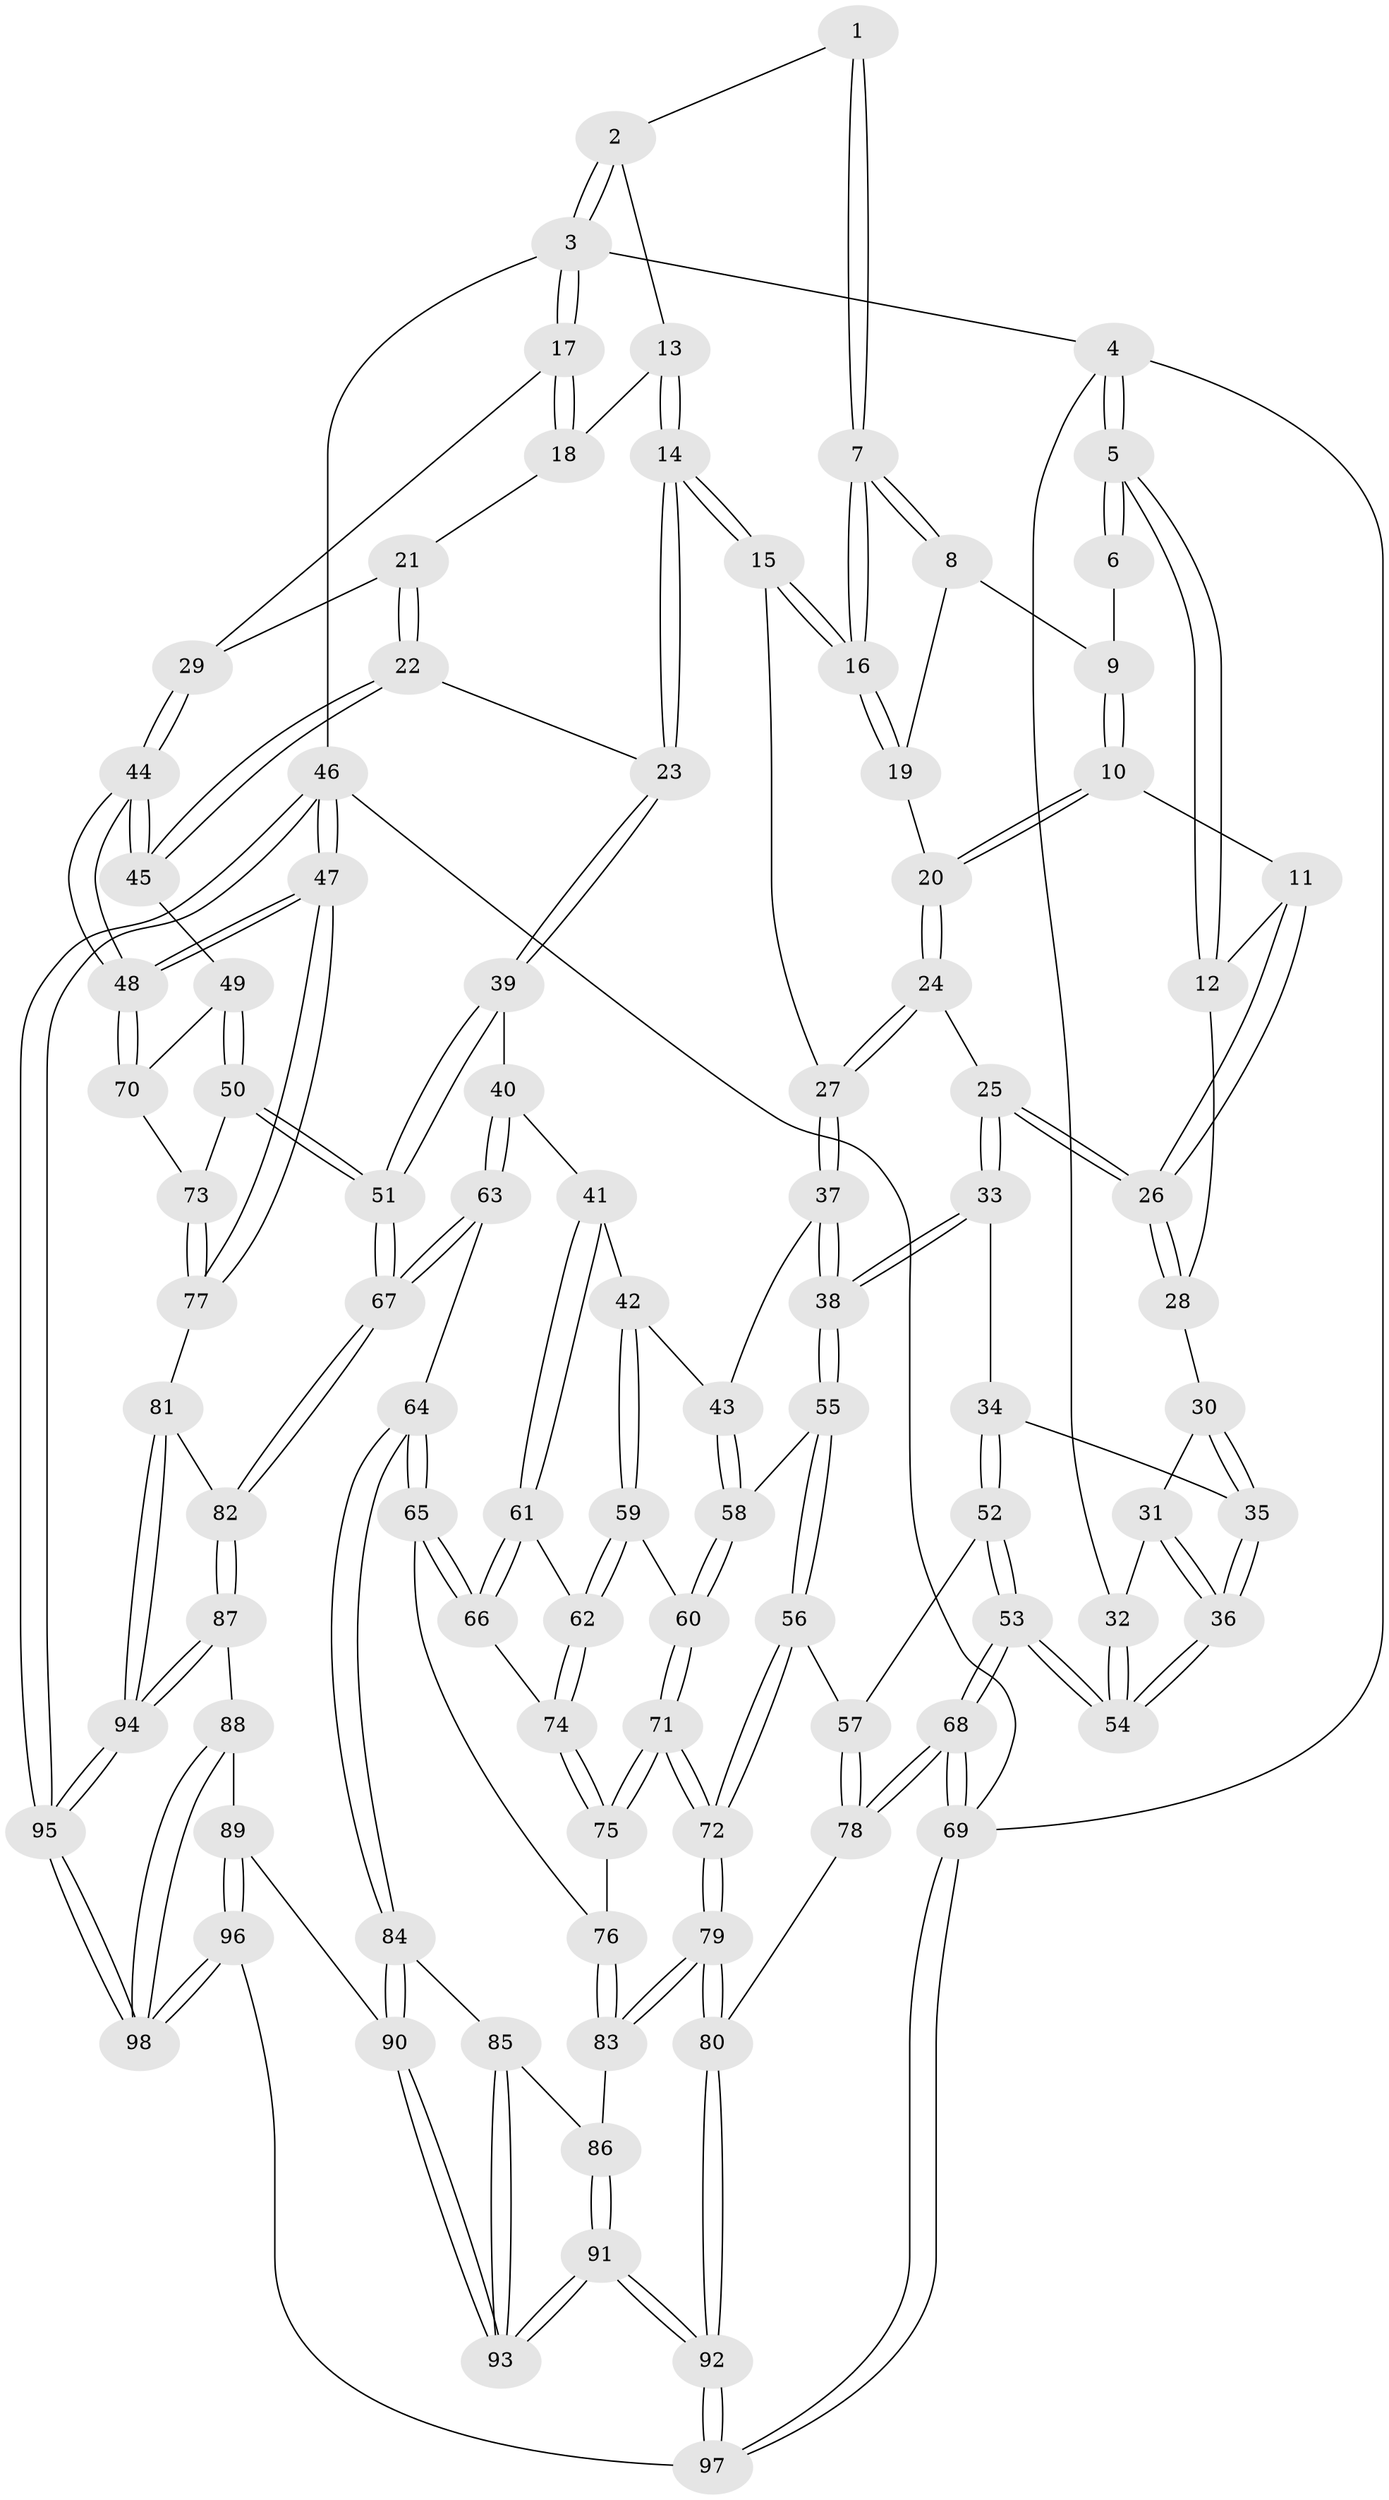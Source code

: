 // Generated by graph-tools (version 1.1) at 2025/11/02/27/25 16:11:57]
// undirected, 98 vertices, 242 edges
graph export_dot {
graph [start="1"]
  node [color=gray90,style=filled];
  1 [pos="+0.5623661880437962+0"];
  2 [pos="+0.7968748422244252+0"];
  3 [pos="+1+0"];
  4 [pos="+0+0"];
  5 [pos="+0+0"];
  6 [pos="+0.3561051164685558+0"];
  7 [pos="+0.5284084599857121+0.0754223286733648"];
  8 [pos="+0.40261218127057735+0.03268662566609058"];
  9 [pos="+0.37227924681556396+0"];
  10 [pos="+0.3113714113709678+0.06998348065258138"];
  11 [pos="+0.2998342506289387+0.0663986919464503"];
  12 [pos="+0.035701080462716556+0"];
  13 [pos="+0.7911250507267996+0"];
  14 [pos="+0.7075621325683111+0.24048903766119384"];
  15 [pos="+0.6049302106278209+0.2319042086023491"];
  16 [pos="+0.5392051298913744+0.1217266980484127"];
  17 [pos="+1+0"];
  18 [pos="+0.8910808272254181+0.05696339832457431"];
  19 [pos="+0.3762601425595632+0.11599650415846148"];
  20 [pos="+0.34553550920145654+0.1294370193481591"];
  21 [pos="+0.9135347452287281+0.1543524289291611"];
  22 [pos="+0.7554606994910483+0.2688202096183526"];
  23 [pos="+0.7423303758548968+0.26489061367079964"];
  24 [pos="+0.32410681964227694+0.1976869929195328"];
  25 [pos="+0.2552008345234143+0.23067890381107437"];
  26 [pos="+0.2170149728231227+0.19505477319902162"];
  27 [pos="+0.5298540105188213+0.2817294339739336"];
  28 [pos="+0.11696980734197092+0.113681226814474"];
  29 [pos="+1+0.018370347480054863"];
  30 [pos="+0.08919853337437277+0.21634152559276373"];
  31 [pos="+0.051888010910879+0.25763010829562305"];
  32 [pos="+0+0"];
  33 [pos="+0.23883803334005876+0.3612886170765104"];
  34 [pos="+0.20961849865380305+0.36797024327071265"];
  35 [pos="+0.1525091902658215+0.3600610585940552"];
  36 [pos="+0+0.3983006490359485"];
  37 [pos="+0.5181491245009576+0.3000188058071423"];
  38 [pos="+0.29099059224407336+0.4017931309033365"];
  39 [pos="+0.6956520825456722+0.38528476426966796"];
  40 [pos="+0.6300438988632014+0.4982091297829983"];
  41 [pos="+0.5552803491796381+0.4816580375410327"];
  42 [pos="+0.5139743208334431+0.43233474839885666"];
  43 [pos="+0.5106268308567908+0.41736599072554814"];
  44 [pos="+1+0.3936441178626055"];
  45 [pos="+0.8084500014163829+0.3193186263424322"];
  46 [pos="+1+1"];
  47 [pos="+1+0.7556824738044013"];
  48 [pos="+1+0.49242032009714376"];
  49 [pos="+0.8350578545479944+0.4885304822213"];
  50 [pos="+0.7447506449926831+0.6241814382286358"];
  51 [pos="+0.7366946251884923+0.6297264488185936"];
  52 [pos="+0.0909091589796589+0.6014494488954198"];
  53 [pos="+0+0.5432472989263019"];
  54 [pos="+0+0.4405519320253867"];
  55 [pos="+0.31235303631292444+0.4743383297552111"];
  56 [pos="+0.26025984120423606+0.5617322078283956"];
  57 [pos="+0.1040371856698751+0.6092479480085599"];
  58 [pos="+0.34513801994166543+0.4892744248869915"];
  59 [pos="+0.4358502186532598+0.5561070513711797"];
  60 [pos="+0.42616698038602235+0.555948128787288"];
  61 [pos="+0.5263457668121556+0.5753484556449923"];
  62 [pos="+0.45569633171492807+0.5671835851155026"];
  63 [pos="+0.6842629588022792+0.6628312721853269"];
  64 [pos="+0.6799308312594727+0.6641585917667104"];
  65 [pos="+0.6386214084007124+0.659153411117064"];
  66 [pos="+0.5541496929511651+0.6003774393711315"];
  67 [pos="+0.6981905232746289+0.6641773260984625"];
  68 [pos="+0+1"];
  69 [pos="+0+1"];
  70 [pos="+0.9303309650960939+0.5360383003830088"];
  71 [pos="+0.34607405898934723+0.6967555220135021"];
  72 [pos="+0.34532385086962825+0.6974015489662254"];
  73 [pos="+0.9049281238282411+0.6379853087151505"];
  74 [pos="+0.46965595077880207+0.6537737584979565"];
  75 [pos="+0.4684276094772825+0.668751528694219"];
  76 [pos="+0.5197041783445133+0.704931325656698"];
  77 [pos="+0.9966077372149761+0.7509851956925978"];
  78 [pos="+0.20249371240603467+0.8202602267734445"];
  79 [pos="+0.3226661359246516+0.7818922549998905"];
  80 [pos="+0.26438145929409695+0.836788019594698"];
  81 [pos="+0.9776061034932414+0.7591375119175862"];
  82 [pos="+0.7715605510004454+0.7658742338763999"];
  83 [pos="+0.4714926737248764+0.7901124424833469"];
  84 [pos="+0.600324628482803+0.8065446106164542"];
  85 [pos="+0.5271522957266905+0.8142233886133059"];
  86 [pos="+0.4718584699877722+0.790465325886317"];
  87 [pos="+0.7642881033752383+0.8712478988815692"];
  88 [pos="+0.701794337873617+0.9135994835539543"];
  89 [pos="+0.6999574042118253+0.9134582819723115"];
  90 [pos="+0.6297451091597968+0.9011908855704778"];
  91 [pos="+0.4831952448441501+1"];
  92 [pos="+0.3976587325974969+1"];
  93 [pos="+0.5407219231534257+0.9586285532628563"];
  94 [pos="+0.8642114111589784+0.9439477344457651"];
  95 [pos="+1+1"];
  96 [pos="+0.48357409757413605+1"];
  97 [pos="+0.3977791736250427+1"];
  98 [pos="+0.7439106602359964+1"];
  1 -- 2;
  1 -- 7;
  1 -- 7;
  2 -- 3;
  2 -- 3;
  2 -- 13;
  3 -- 4;
  3 -- 17;
  3 -- 17;
  3 -- 46;
  4 -- 5;
  4 -- 5;
  4 -- 32;
  4 -- 69;
  5 -- 6;
  5 -- 6;
  5 -- 12;
  5 -- 12;
  6 -- 9;
  7 -- 8;
  7 -- 8;
  7 -- 16;
  7 -- 16;
  8 -- 9;
  8 -- 19;
  9 -- 10;
  9 -- 10;
  10 -- 11;
  10 -- 20;
  10 -- 20;
  11 -- 12;
  11 -- 26;
  11 -- 26;
  12 -- 28;
  13 -- 14;
  13 -- 14;
  13 -- 18;
  14 -- 15;
  14 -- 15;
  14 -- 23;
  14 -- 23;
  15 -- 16;
  15 -- 16;
  15 -- 27;
  16 -- 19;
  16 -- 19;
  17 -- 18;
  17 -- 18;
  17 -- 29;
  18 -- 21;
  19 -- 20;
  20 -- 24;
  20 -- 24;
  21 -- 22;
  21 -- 22;
  21 -- 29;
  22 -- 23;
  22 -- 45;
  22 -- 45;
  23 -- 39;
  23 -- 39;
  24 -- 25;
  24 -- 27;
  24 -- 27;
  25 -- 26;
  25 -- 26;
  25 -- 33;
  25 -- 33;
  26 -- 28;
  26 -- 28;
  27 -- 37;
  27 -- 37;
  28 -- 30;
  29 -- 44;
  29 -- 44;
  30 -- 31;
  30 -- 35;
  30 -- 35;
  31 -- 32;
  31 -- 36;
  31 -- 36;
  32 -- 54;
  32 -- 54;
  33 -- 34;
  33 -- 38;
  33 -- 38;
  34 -- 35;
  34 -- 52;
  34 -- 52;
  35 -- 36;
  35 -- 36;
  36 -- 54;
  36 -- 54;
  37 -- 38;
  37 -- 38;
  37 -- 43;
  38 -- 55;
  38 -- 55;
  39 -- 40;
  39 -- 51;
  39 -- 51;
  40 -- 41;
  40 -- 63;
  40 -- 63;
  41 -- 42;
  41 -- 61;
  41 -- 61;
  42 -- 43;
  42 -- 59;
  42 -- 59;
  43 -- 58;
  43 -- 58;
  44 -- 45;
  44 -- 45;
  44 -- 48;
  44 -- 48;
  45 -- 49;
  46 -- 47;
  46 -- 47;
  46 -- 95;
  46 -- 95;
  46 -- 69;
  47 -- 48;
  47 -- 48;
  47 -- 77;
  47 -- 77;
  48 -- 70;
  48 -- 70;
  49 -- 50;
  49 -- 50;
  49 -- 70;
  50 -- 51;
  50 -- 51;
  50 -- 73;
  51 -- 67;
  51 -- 67;
  52 -- 53;
  52 -- 53;
  52 -- 57;
  53 -- 54;
  53 -- 54;
  53 -- 68;
  53 -- 68;
  55 -- 56;
  55 -- 56;
  55 -- 58;
  56 -- 57;
  56 -- 72;
  56 -- 72;
  57 -- 78;
  57 -- 78;
  58 -- 60;
  58 -- 60;
  59 -- 60;
  59 -- 62;
  59 -- 62;
  60 -- 71;
  60 -- 71;
  61 -- 62;
  61 -- 66;
  61 -- 66;
  62 -- 74;
  62 -- 74;
  63 -- 64;
  63 -- 67;
  63 -- 67;
  64 -- 65;
  64 -- 65;
  64 -- 84;
  64 -- 84;
  65 -- 66;
  65 -- 66;
  65 -- 76;
  66 -- 74;
  67 -- 82;
  67 -- 82;
  68 -- 69;
  68 -- 69;
  68 -- 78;
  68 -- 78;
  69 -- 97;
  69 -- 97;
  70 -- 73;
  71 -- 72;
  71 -- 72;
  71 -- 75;
  71 -- 75;
  72 -- 79;
  72 -- 79;
  73 -- 77;
  73 -- 77;
  74 -- 75;
  74 -- 75;
  75 -- 76;
  76 -- 83;
  76 -- 83;
  77 -- 81;
  78 -- 80;
  79 -- 80;
  79 -- 80;
  79 -- 83;
  79 -- 83;
  80 -- 92;
  80 -- 92;
  81 -- 82;
  81 -- 94;
  81 -- 94;
  82 -- 87;
  82 -- 87;
  83 -- 86;
  84 -- 85;
  84 -- 90;
  84 -- 90;
  85 -- 86;
  85 -- 93;
  85 -- 93;
  86 -- 91;
  86 -- 91;
  87 -- 88;
  87 -- 94;
  87 -- 94;
  88 -- 89;
  88 -- 98;
  88 -- 98;
  89 -- 90;
  89 -- 96;
  89 -- 96;
  90 -- 93;
  90 -- 93;
  91 -- 92;
  91 -- 92;
  91 -- 93;
  91 -- 93;
  92 -- 97;
  92 -- 97;
  94 -- 95;
  94 -- 95;
  95 -- 98;
  95 -- 98;
  96 -- 97;
  96 -- 98;
  96 -- 98;
}
